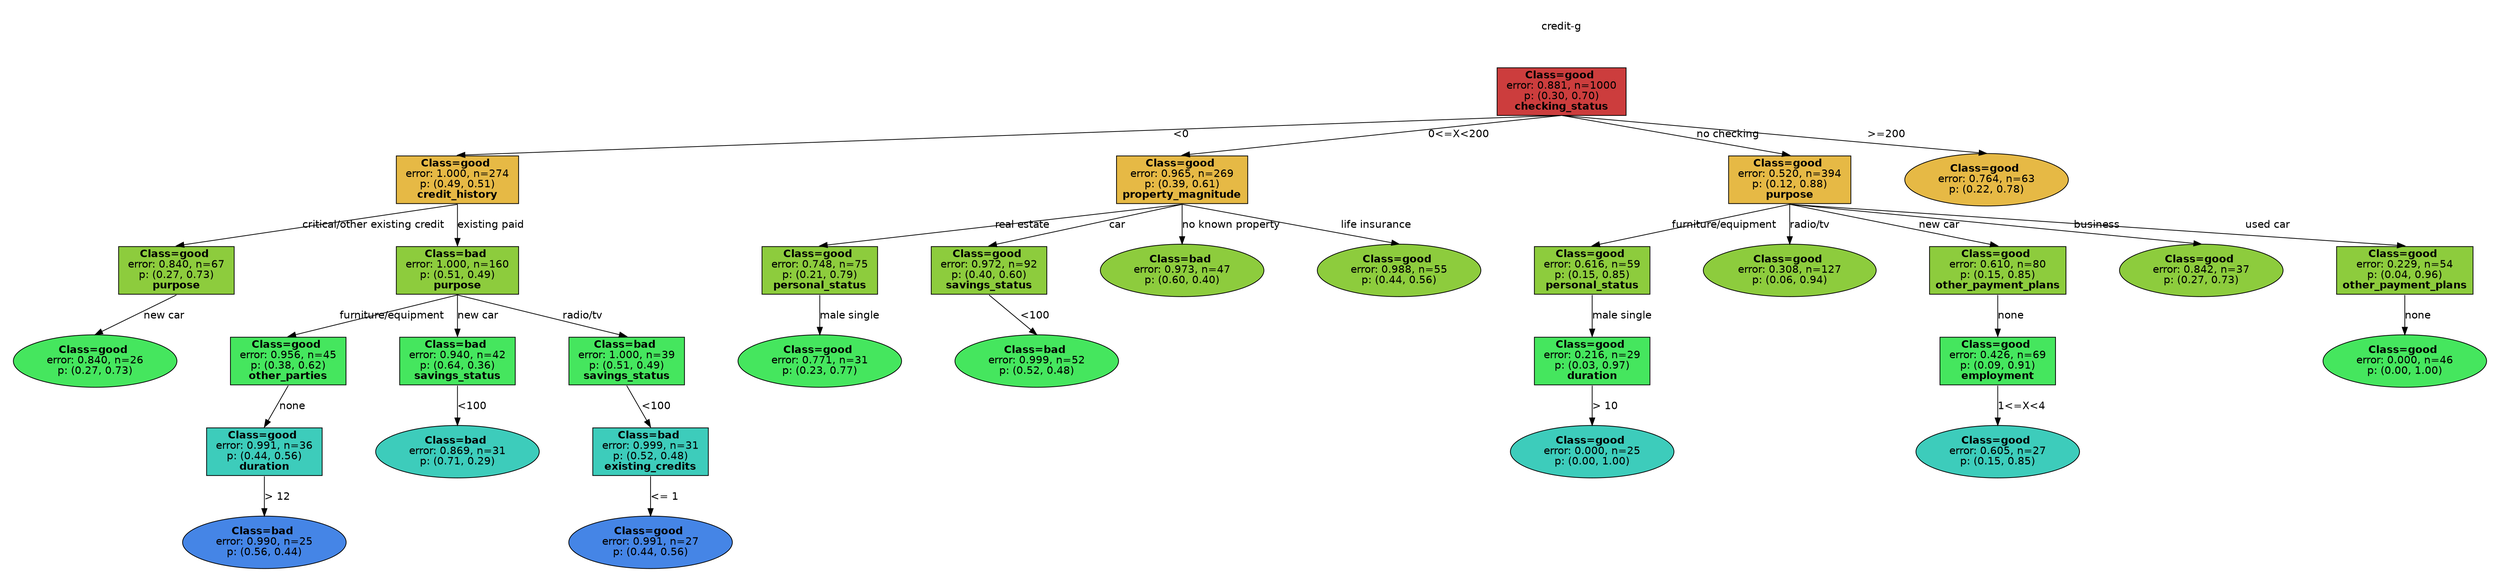 digraph Tree {
splines=false;
graph [pad=".25", ranksep="0.5", nodesep="1"];
node [shape=rect, style="filled", color="black", fontname="helvetica",fillcolor="white"] ;
edge [fontname="helvetica"] ;
0 [label="credit-g", shape=plaintext];
0:s -> 1:n [style=invis];   
1 [label=<<b> Class=good </b> <br/> error: 0.881, n=1000 <br/> p: (0.30, 0.70) <br/><b>checking_status</b>>, fillcolor="0.000 0.7 0.800", shape="rect"];
2 [label=<<b> Class=good </b> <br/> error: 1.000, n=274 <br/> p: (0.49, 0.51) <br/><b>credit_history</b>>, fillcolor="0.120 0.7 0.900", shape="rect"];
1:s -> 2:n [label="<0"] ;
3 [label=<<b> Class=good </b> <br/> error: 0.840, n=67 <br/> p: (0.27, 0.73) <br/><b>purpose</b>>, fillcolor="0.240 0.7 0.800", shape="rect"];
2:s -> 3:n [label="critical/other existing credit"] ;
4 [label=<<b> Class=good </b> <br/> error: 0.840, n=26 <br/> p: (0.27, 0.73) >, fillcolor="0.360 0.7 0.900", shape="oval"];
3:s -> 4:n [label="new car"] ;
5 [label=<<b> Class=bad </b> <br/> error: 1.000, n=160 <br/> p: (0.51, 0.49) <br/><b>purpose</b>>, fillcolor="0.240 0.7 0.800", shape="rect"];
2:s -> 5:n [label="existing paid"] ;
6 [label=<<b> Class=good </b> <br/> error: 0.956, n=45 <br/> p: (0.38, 0.62) <br/><b>other_parties</b>>, fillcolor="0.360 0.7 0.900", shape="rect"];
5:s -> 6:n [label="furniture/equipment"] ;
7 [label=<<b> Class=good </b> <br/> error: 0.991, n=36 <br/> p: (0.44, 0.56) <br/><b>duration</b>>, fillcolor="0.480 0.7 0.800", shape="rect"];
6:s -> 7:n [label="none"] ;
8 [label=<<b> Class=bad </b> <br/> error: 0.990, n=25 <br/> p: (0.56, 0.44) >, fillcolor="0.600 0.7 0.900", shape="oval"];
7:s -> 8:n [label="> 12"] ;
9 [label=<<b> Class=bad </b> <br/> error: 0.940, n=42 <br/> p: (0.64, 0.36) <br/><b>savings_status</b>>, fillcolor="0.360 0.7 0.900", shape="rect"];
5:s -> 9:n [label="new car"] ;
10 [label=<<b> Class=bad </b> <br/> error: 0.869, n=31 <br/> p: (0.71, 0.29) >, fillcolor="0.480 0.7 0.800", shape="oval"];
9:s -> 10:n [label="<100"] ;
11 [label=<<b> Class=bad </b> <br/> error: 1.000, n=39 <br/> p: (0.51, 0.49) <br/><b>savings_status</b>>, fillcolor="0.360 0.7 0.900", shape="rect"];
5:s -> 11:n [label="radio/tv"] ;
12 [label=<<b> Class=bad </b> <br/> error: 0.999, n=31 <br/> p: (0.52, 0.48) <br/><b>existing_credits</b>>, fillcolor="0.480 0.7 0.800", shape="rect"];
11:s -> 12:n [label="<100"] ;
13 [label=<<b> Class=good </b> <br/> error: 0.991, n=27 <br/> p: (0.44, 0.56) >, fillcolor="0.600 0.7 0.900", shape="oval"];
12:s -> 13:n [label="<= 1"] ;
14 [label=<<b> Class=good </b> <br/> error: 0.965, n=269 <br/> p: (0.39, 0.61) <br/><b>property_magnitude</b>>, fillcolor="0.120 0.7 0.900", shape="rect"];
1:s -> 14:n [label="0<=X<200"] ;
15 [label=<<b> Class=good </b> <br/> error: 0.748, n=75 <br/> p: (0.21, 0.79) <br/><b>personal_status</b>>, fillcolor="0.240 0.7 0.800", shape="rect"];
14:s -> 15:n [label="real estate"] ;
16 [label=<<b> Class=good </b> <br/> error: 0.771, n=31 <br/> p: (0.23, 0.77) >, fillcolor="0.360 0.7 0.900", shape="oval"];
15:s -> 16:n [label="male single"] ;
17 [label=<<b> Class=good </b> <br/> error: 0.972, n=92 <br/> p: (0.40, 0.60) <br/><b>savings_status</b>>, fillcolor="0.240 0.7 0.800", shape="rect"];
14:s -> 17:n [label="car"] ;
18 [label=<<b> Class=bad </b> <br/> error: 0.999, n=52 <br/> p: (0.52, 0.48) >, fillcolor="0.360 0.7 0.900", shape="oval"];
17:s -> 18:n [label="<100"] ;
19 [label=<<b> Class=bad </b> <br/> error: 0.973, n=47 <br/> p: (0.60, 0.40) >, fillcolor="0.240 0.7 0.800", shape="oval"];
14:s -> 19:n [label="no known property"] ;
20 [label=<<b> Class=good </b> <br/> error: 0.988, n=55 <br/> p: (0.44, 0.56) >, fillcolor="0.240 0.7 0.800", shape="oval"];
14:s -> 20:n [label="life insurance"] ;
21 [label=<<b> Class=good </b> <br/> error: 0.520, n=394 <br/> p: (0.12, 0.88) <br/><b>purpose</b>>, fillcolor="0.120 0.7 0.900", shape="rect"];
1:s -> 21:n [label="no checking"] ;
22 [label=<<b> Class=good </b> <br/> error: 0.616, n=59 <br/> p: (0.15, 0.85) <br/><b>personal_status</b>>, fillcolor="0.240 0.7 0.800", shape="rect"];
21:s -> 22:n [label="furniture/equipment"] ;
23 [label=<<b> Class=good </b> <br/> error: 0.216, n=29 <br/> p: (0.03, 0.97) <br/><b>duration</b>>, fillcolor="0.360 0.7 0.900", shape="rect"];
22:s -> 23:n [label="male single"] ;
24 [label=<<b> Class=good </b> <br/> error: 0.000, n=25 <br/> p: (0.00, 1.00) >, fillcolor="0.480 0.7 0.800", shape="oval"];
23:s -> 24:n [label="> 10"] ;
25 [label=<<b> Class=good </b> <br/> error: 0.308, n=127 <br/> p: (0.06, 0.94) >, fillcolor="0.240 0.7 0.800", shape="oval"];
21:s -> 25:n [label="radio/tv"] ;
26 [label=<<b> Class=good </b> <br/> error: 0.610, n=80 <br/> p: (0.15, 0.85) <br/><b>other_payment_plans</b>>, fillcolor="0.240 0.7 0.800", shape="rect"];
21:s -> 26:n [label="new car"] ;
27 [label=<<b> Class=good </b> <br/> error: 0.426, n=69 <br/> p: (0.09, 0.91) <br/><b>employment</b>>, fillcolor="0.360 0.7 0.900", shape="rect"];
26:s -> 27:n [label="none"] ;
28 [label=<<b> Class=good </b> <br/> error: 0.605, n=27 <br/> p: (0.15, 0.85) >, fillcolor="0.480 0.7 0.800", shape="oval"];
27:s -> 28:n [label="1<=X<4"] ;
29 [label=<<b> Class=good </b> <br/> error: 0.842, n=37 <br/> p: (0.27, 0.73) >, fillcolor="0.240 0.7 0.800", shape="oval"];
21:s -> 29:n [label="business"] ;
30 [label=<<b> Class=good </b> <br/> error: 0.229, n=54 <br/> p: (0.04, 0.96) <br/><b>other_payment_plans</b>>, fillcolor="0.240 0.7 0.800", shape="rect"];
21:s -> 30:n [label="used car"] ;
31 [label=<<b> Class=good </b> <br/> error: 0.000, n=46 <br/> p: (0.00, 1.00) >, fillcolor="0.360 0.7 0.900", shape="oval"];
30:s -> 31:n [label="none"] ;
32 [label=<<b> Class=good </b> <br/> error: 0.764, n=63 <br/> p: (0.22, 0.78) >, fillcolor="0.120 0.7 0.900", shape="oval"];
1:s -> 32:n [label=">=200"] ;

}